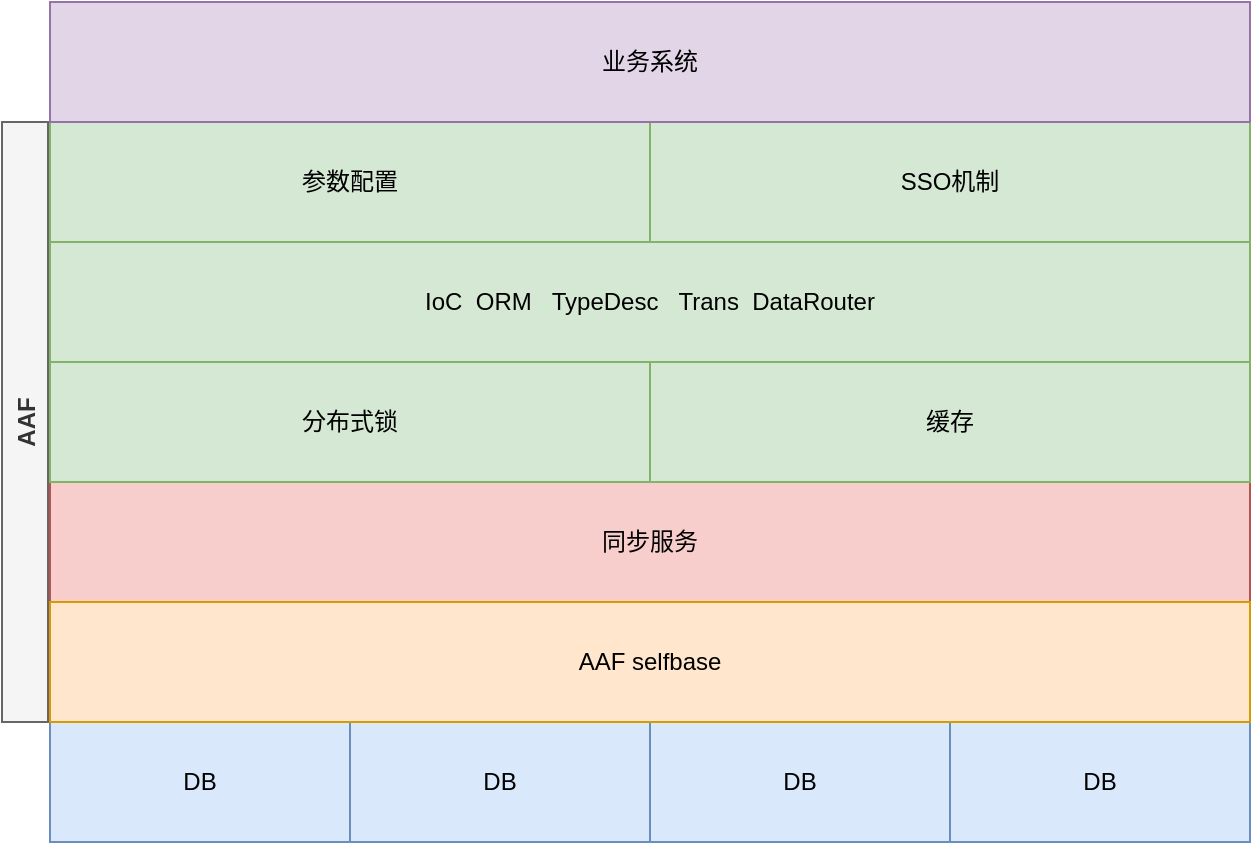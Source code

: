 <mxfile version="18.0.6" type="device"><diagram id="3TCSviZA2ehHwyES4Po_" name="第 1 页"><mxGraphModel dx="895" dy="652" grid="1" gridSize="10" guides="1" tooltips="1" connect="1" arrows="1" fold="1" page="1" pageScale="1" pageWidth="827" pageHeight="1169" math="0" shadow="0"><root><mxCell id="0"/><mxCell id="1" parent="0"/><mxCell id="8IquqRys84r-bKw12chE-9" value="AAF" style="swimlane;horizontal=0;rotation=0;container=0;fillColor=#f5f5f5;fontColor=#333333;strokeColor=#666666;" vertex="1" parent="1"><mxGeometry x="46" y="120" width="624" height="300" as="geometry"/></mxCell><mxCell id="8IquqRys84r-bKw12chE-1" value="DB" style="rounded=0;whiteSpace=wrap;html=1;fillColor=#dae8fc;strokeColor=#6c8ebf;" vertex="1" parent="1"><mxGeometry x="70" y="420" width="150" height="60" as="geometry"/></mxCell><mxCell id="8IquqRys84r-bKw12chE-2" value="DB" style="rounded=0;whiteSpace=wrap;html=1;fillColor=#dae8fc;strokeColor=#6c8ebf;" vertex="1" parent="1"><mxGeometry x="220" y="420" width="150" height="60" as="geometry"/></mxCell><mxCell id="8IquqRys84r-bKw12chE-3" value="DB" style="rounded=0;whiteSpace=wrap;html=1;fillColor=#dae8fc;strokeColor=#6c8ebf;" vertex="1" parent="1"><mxGeometry x="370" y="420" width="150" height="60" as="geometry"/></mxCell><mxCell id="8IquqRys84r-bKw12chE-4" value="DB" style="rounded=0;whiteSpace=wrap;html=1;fillColor=#dae8fc;strokeColor=#6c8ebf;" vertex="1" parent="1"><mxGeometry x="520" y="420" width="150" height="60" as="geometry"/></mxCell><mxCell id="8IquqRys84r-bKw12chE-10" value="同步服务" style="rounded=0;whiteSpace=wrap;html=1;fillColor=#f8cecc;strokeColor=#b85450;" vertex="1" parent="1"><mxGeometry x="70" y="300" width="600" height="60" as="geometry"/></mxCell><mxCell id="8IquqRys84r-bKw12chE-11" value="分布式锁" style="rounded=0;whiteSpace=wrap;html=1;fillColor=#d5e8d4;strokeColor=#82b366;" vertex="1" parent="1"><mxGeometry x="70" y="240" width="300" height="60" as="geometry"/></mxCell><mxCell id="8IquqRys84r-bKw12chE-12" value="缓存" style="rounded=0;whiteSpace=wrap;html=1;fillColor=#d5e8d4;strokeColor=#82b366;" vertex="1" parent="1"><mxGeometry x="370" y="240" width="300" height="60" as="geometry"/></mxCell><mxCell id="8IquqRys84r-bKw12chE-18" value="IoC&amp;nbsp; ORM&amp;nbsp; &amp;nbsp;TypeDesc&amp;nbsp; &amp;nbsp;Trans&amp;nbsp; DataRouter" style="rounded=0;whiteSpace=wrap;html=1;fillColor=#d5e8d4;strokeColor=#82b366;" vertex="1" parent="1"><mxGeometry x="70" y="180" width="600" height="60" as="geometry"/></mxCell><mxCell id="8IquqRys84r-bKw12chE-19" value="AAF selfbase" style="rounded=0;whiteSpace=wrap;html=1;fillColor=#ffe6cc;strokeColor=#d79b00;" vertex="1" parent="1"><mxGeometry x="70" y="360" width="600" height="60" as="geometry"/></mxCell><mxCell id="8IquqRys84r-bKw12chE-20" value="参数配置" style="rounded=0;whiteSpace=wrap;html=1;fillColor=#d5e8d4;strokeColor=#82b366;" vertex="1" parent="1"><mxGeometry x="70" y="120" width="300" height="60" as="geometry"/></mxCell><mxCell id="8IquqRys84r-bKw12chE-22" value="SSO机制" style="rounded=0;whiteSpace=wrap;html=1;fillColor=#d5e8d4;strokeColor=#82b366;" vertex="1" parent="1"><mxGeometry x="370" y="120" width="300" height="60" as="geometry"/></mxCell><mxCell id="8IquqRys84r-bKw12chE-23" value="业务系统" style="rounded=0;whiteSpace=wrap;html=1;fillColor=#e1d5e7;strokeColor=#9673a6;" vertex="1" parent="1"><mxGeometry x="70" y="60" width="600" height="60" as="geometry"/></mxCell></root></mxGraphModel></diagram></mxfile>